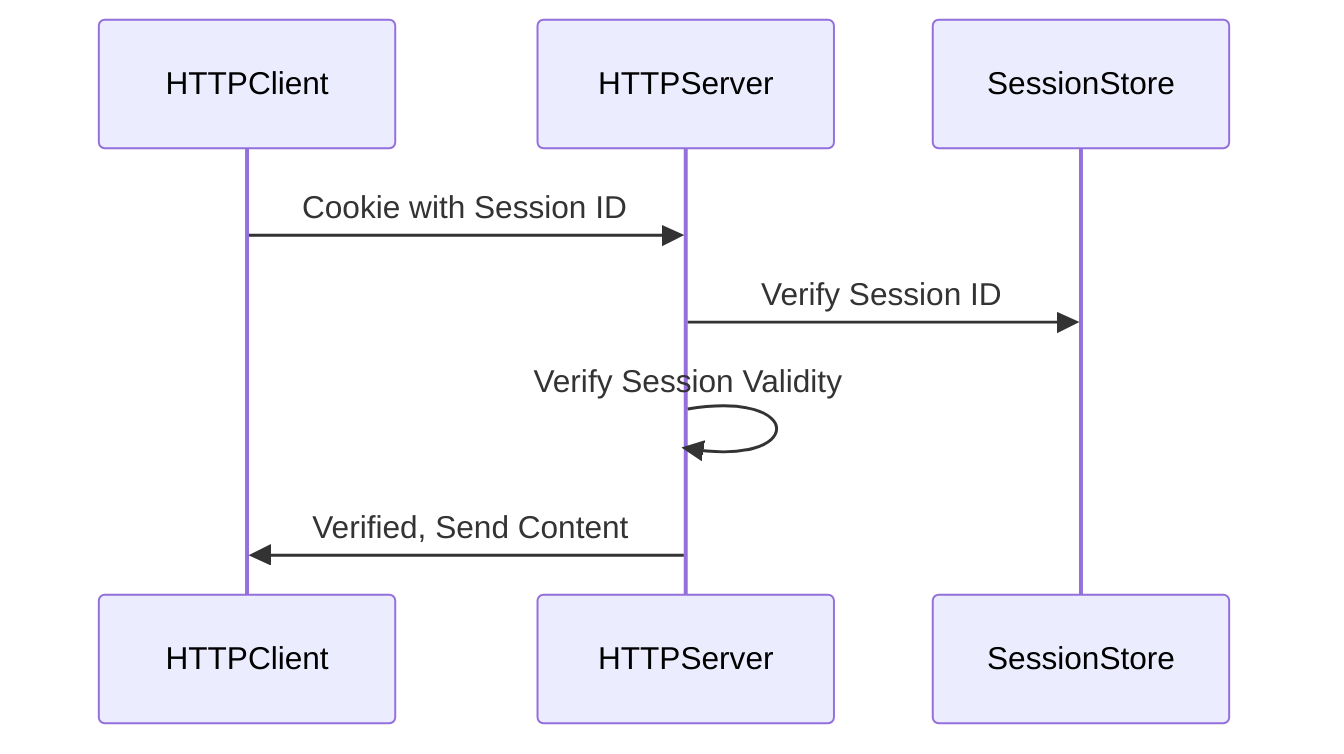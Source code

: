 sequenceDiagram
    participant HTTPClient
    participant HTTPServer
    participant SessionStore
    HTTPClient->>HTTPServer: Cookie with Session ID
    HTTPServer->>SessionStore: Verify Session ID
    HTTPServer->>HTTPServer: Verify Session Validity
    HTTPServer->>HTTPClient: Verified, Send Content
